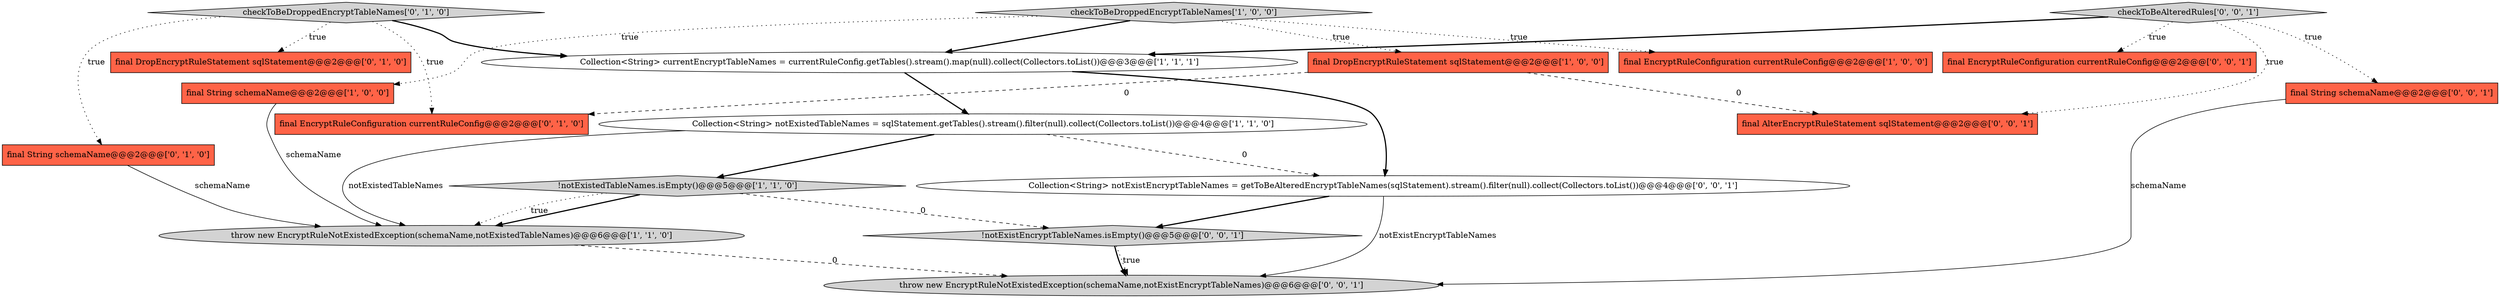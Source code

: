 digraph {
13 [style = filled, label = "final String schemaName@@@2@@@['0', '0', '1']", fillcolor = tomato, shape = box image = "AAA0AAABBB3BBB"];
14 [style = filled, label = "throw new EncryptRuleNotExistedException(schemaName,notExistEncryptTableNames)@@@6@@@['0', '0', '1']", fillcolor = lightgray, shape = ellipse image = "AAA0AAABBB3BBB"];
8 [style = filled, label = "final String schemaName@@@2@@@['0', '1', '0']", fillcolor = tomato, shape = box image = "AAA0AAABBB2BBB"];
11 [style = filled, label = "checkToBeDroppedEncryptTableNames['0', '1', '0']", fillcolor = lightgray, shape = diamond image = "AAA0AAABBB2BBB"];
12 [style = filled, label = "checkToBeAlteredRules['0', '0', '1']", fillcolor = lightgray, shape = diamond image = "AAA0AAABBB3BBB"];
7 [style = filled, label = "!notExistedTableNames.isEmpty()@@@5@@@['1', '1', '0']", fillcolor = lightgray, shape = diamond image = "AAA0AAABBB1BBB"];
4 [style = filled, label = "Collection<String> notExistedTableNames = sqlStatement.getTables().stream().filter(null).collect(Collectors.toList())@@@4@@@['1', '1', '0']", fillcolor = white, shape = ellipse image = "AAA0AAABBB1BBB"];
15 [style = filled, label = "final EncryptRuleConfiguration currentRuleConfig@@@2@@@['0', '0', '1']", fillcolor = tomato, shape = box image = "AAA0AAABBB3BBB"];
9 [style = filled, label = "final DropEncryptRuleStatement sqlStatement@@@2@@@['0', '1', '0']", fillcolor = tomato, shape = box image = "AAA0AAABBB2BBB"];
10 [style = filled, label = "final EncryptRuleConfiguration currentRuleConfig@@@2@@@['0', '1', '0']", fillcolor = tomato, shape = box image = "AAA1AAABBB2BBB"];
18 [style = filled, label = "!notExistEncryptTableNames.isEmpty()@@@5@@@['0', '0', '1']", fillcolor = lightgray, shape = diamond image = "AAA0AAABBB3BBB"];
3 [style = filled, label = "final EncryptRuleConfiguration currentRuleConfig@@@2@@@['1', '0', '0']", fillcolor = tomato, shape = box image = "AAA0AAABBB1BBB"];
0 [style = filled, label = "throw new EncryptRuleNotExistedException(schemaName,notExistedTableNames)@@@6@@@['1', '1', '0']", fillcolor = lightgray, shape = ellipse image = "AAA0AAABBB1BBB"];
6 [style = filled, label = "final DropEncryptRuleStatement sqlStatement@@@2@@@['1', '0', '0']", fillcolor = tomato, shape = box image = "AAA1AAABBB1BBB"];
1 [style = filled, label = "checkToBeDroppedEncryptTableNames['1', '0', '0']", fillcolor = lightgray, shape = diamond image = "AAA0AAABBB1BBB"];
16 [style = filled, label = "final AlterEncryptRuleStatement sqlStatement@@@2@@@['0', '0', '1']", fillcolor = tomato, shape = box image = "AAA0AAABBB3BBB"];
5 [style = filled, label = "Collection<String> currentEncryptTableNames = currentRuleConfig.getTables().stream().map(null).collect(Collectors.toList())@@@3@@@['1', '1', '1']", fillcolor = white, shape = ellipse image = "AAA0AAABBB1BBB"];
2 [style = filled, label = "final String schemaName@@@2@@@['1', '0', '0']", fillcolor = tomato, shape = box image = "AAA0AAABBB1BBB"];
17 [style = filled, label = "Collection<String> notExistEncryptTableNames = getToBeAlteredEncryptTableNames(sqlStatement).stream().filter(null).collect(Collectors.toList())@@@4@@@['0', '0', '1']", fillcolor = white, shape = ellipse image = "AAA0AAABBB3BBB"];
1->5 [style = bold, label=""];
13->14 [style = solid, label="schemaName"];
17->14 [style = solid, label="notExistEncryptTableNames"];
12->5 [style = bold, label=""];
7->18 [style = dashed, label="0"];
4->17 [style = dashed, label="0"];
11->10 [style = dotted, label="true"];
8->0 [style = solid, label="schemaName"];
12->15 [style = dotted, label="true"];
11->9 [style = dotted, label="true"];
7->0 [style = bold, label=""];
4->0 [style = solid, label="notExistedTableNames"];
7->0 [style = dotted, label="true"];
5->17 [style = bold, label=""];
18->14 [style = dotted, label="true"];
4->7 [style = bold, label=""];
6->10 [style = dashed, label="0"];
1->3 [style = dotted, label="true"];
0->14 [style = dashed, label="0"];
11->5 [style = bold, label=""];
12->13 [style = dotted, label="true"];
6->16 [style = dashed, label="0"];
12->16 [style = dotted, label="true"];
5->4 [style = bold, label=""];
2->0 [style = solid, label="schemaName"];
1->6 [style = dotted, label="true"];
11->8 [style = dotted, label="true"];
1->2 [style = dotted, label="true"];
18->14 [style = bold, label=""];
17->18 [style = bold, label=""];
}
